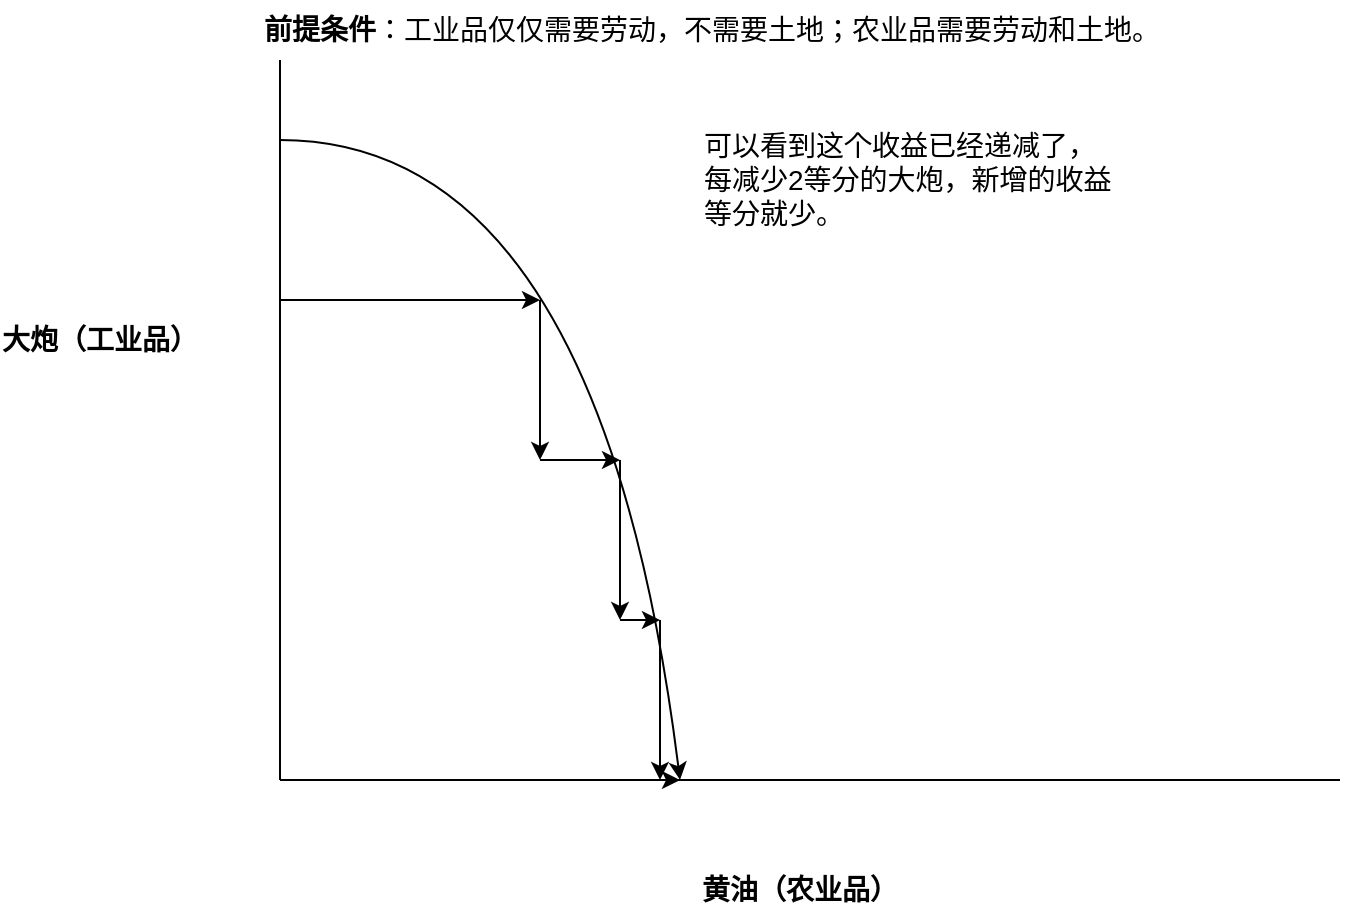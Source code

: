 <mxfile version="13.2.2" type="device"><diagram id="wQuQqOnwKqHdPsTNjxdn" name="第 1 页"><mxGraphModel dx="1919" dy="494" grid="1" gridSize="10" guides="1" tooltips="1" connect="1" arrows="1" fold="1" page="1" pageScale="1" pageWidth="827" pageHeight="1169" math="1" shadow="0"><root><mxCell id="0"/><mxCell id="1" parent="0"/><mxCell id="NC_B9On2cKmAyZgxXruz-1" value="" style="endArrow=none;html=1;" parent="1" edge="1"><mxGeometry width="50" height="50" relative="1" as="geometry"><mxPoint x="120" y="400" as="sourcePoint"/><mxPoint x="650" y="400" as="targetPoint"/></mxGeometry></mxCell><mxCell id="NC_B9On2cKmAyZgxXruz-2" value="" style="endArrow=none;html=1;" parent="1" edge="1"><mxGeometry width="50" height="50" relative="1" as="geometry"><mxPoint x="120" y="400" as="sourcePoint"/><mxPoint x="120" y="40" as="targetPoint"/></mxGeometry></mxCell><mxCell id="NC_B9On2cKmAyZgxXruz-7" value="" style="endArrow=classic;html=1;curved=1;" parent="1" edge="1"><mxGeometry width="50" height="50" relative="1" as="geometry"><mxPoint x="120" y="80" as="sourcePoint"/><mxPoint x="320" y="400" as="targetPoint"/><Array as="points"><mxPoint x="280" y="80"/></Array></mxGeometry></mxCell><mxCell id="NC_B9On2cKmAyZgxXruz-8" value="黄油（农业品）" style="text;html=1;strokeColor=none;fillColor=none;align=center;verticalAlign=middle;whiteSpace=wrap;rounded=0;fontSize=14;fontStyle=1" parent="1" vertex="1"><mxGeometry x="320" y="440" width="120" height="30" as="geometry"/></mxCell><mxCell id="NC_B9On2cKmAyZgxXruz-11" value="&lt;b&gt;&lt;font style=&quot;font-size: 14px&quot;&gt;大炮（工业品）&lt;/font&gt;&lt;/b&gt;" style="text;html=1;strokeColor=none;fillColor=none;align=center;verticalAlign=middle;whiteSpace=wrap;rounded=0;" parent="1" vertex="1"><mxGeometry x="-20" y="170" width="100" height="20" as="geometry"/></mxCell><mxCell id="NC_B9On2cKmAyZgxXruz-13" value="" style="endArrow=classic;html=1;fontSize=14;" parent="1" edge="1"><mxGeometry width="50" height="50" relative="1" as="geometry"><mxPoint x="120" y="160" as="sourcePoint"/><mxPoint x="250" y="160" as="targetPoint"/></mxGeometry></mxCell><mxCell id="NC_B9On2cKmAyZgxXruz-14" value="" style="endArrow=classic;html=1;fontSize=14;" parent="1" edge="1"><mxGeometry width="50" height="50" relative="1" as="geometry"><mxPoint x="250" y="160" as="sourcePoint"/><mxPoint x="250" y="240" as="targetPoint"/></mxGeometry></mxCell><mxCell id="NC_B9On2cKmAyZgxXruz-15" value="" style="endArrow=classic;html=1;fontSize=14;" parent="1" edge="1"><mxGeometry width="50" height="50" relative="1" as="geometry"><mxPoint x="250" y="240" as="sourcePoint"/><mxPoint x="290" y="240" as="targetPoint"/></mxGeometry></mxCell><mxCell id="NC_B9On2cKmAyZgxXruz-18" value="" style="endArrow=classic;html=1;fontSize=14;" parent="1" edge="1"><mxGeometry width="50" height="50" relative="1" as="geometry"><mxPoint x="290" y="240" as="sourcePoint"/><mxPoint x="290" y="320" as="targetPoint"/></mxGeometry></mxCell><mxCell id="NC_B9On2cKmAyZgxXruz-19" value="" style="endArrow=classic;html=1;fontSize=14;" parent="1" edge="1"><mxGeometry width="50" height="50" relative="1" as="geometry"><mxPoint x="290" y="320" as="sourcePoint"/><mxPoint x="310" y="320" as="targetPoint"/></mxGeometry></mxCell><mxCell id="NC_B9On2cKmAyZgxXruz-20" value="" style="endArrow=classic;html=1;fontSize=14;" parent="1" edge="1"><mxGeometry width="50" height="50" relative="1" as="geometry"><mxPoint x="310" y="320" as="sourcePoint"/><mxPoint x="310" y="400" as="targetPoint"/></mxGeometry></mxCell><mxCell id="NC_B9On2cKmAyZgxXruz-21" value="" style="endArrow=classic;html=1;fontSize=14;" parent="1" edge="1"><mxGeometry width="50" height="50" relative="1" as="geometry"><mxPoint x="310" y="400" as="sourcePoint"/><mxPoint x="320" y="400" as="targetPoint"/></mxGeometry></mxCell><mxCell id="NC_B9On2cKmAyZgxXruz-22" value="可以看到这个收益已经递减了，每减少2等分的大炮，新增的收益等分就少。" style="text;html=1;strokeColor=none;fillColor=none;align=left;verticalAlign=middle;whiteSpace=wrap;rounded=0;fontSize=14;" parent="1" vertex="1"><mxGeometry x="330" y="70" width="210" height="60" as="geometry"/></mxCell><mxCell id="NC_B9On2cKmAyZgxXruz-25" value="&lt;b&gt;前提条件&lt;/b&gt;：工业品仅仅需要劳动，不需要土地；农业品需要劳动和土地。" style="text;whiteSpace=wrap;html=1;fontSize=14;" parent="1" vertex="1"><mxGeometry x="110" y="10" width="500" height="30" as="geometry"/></mxCell></root></mxGraphModel></diagram></mxfile>